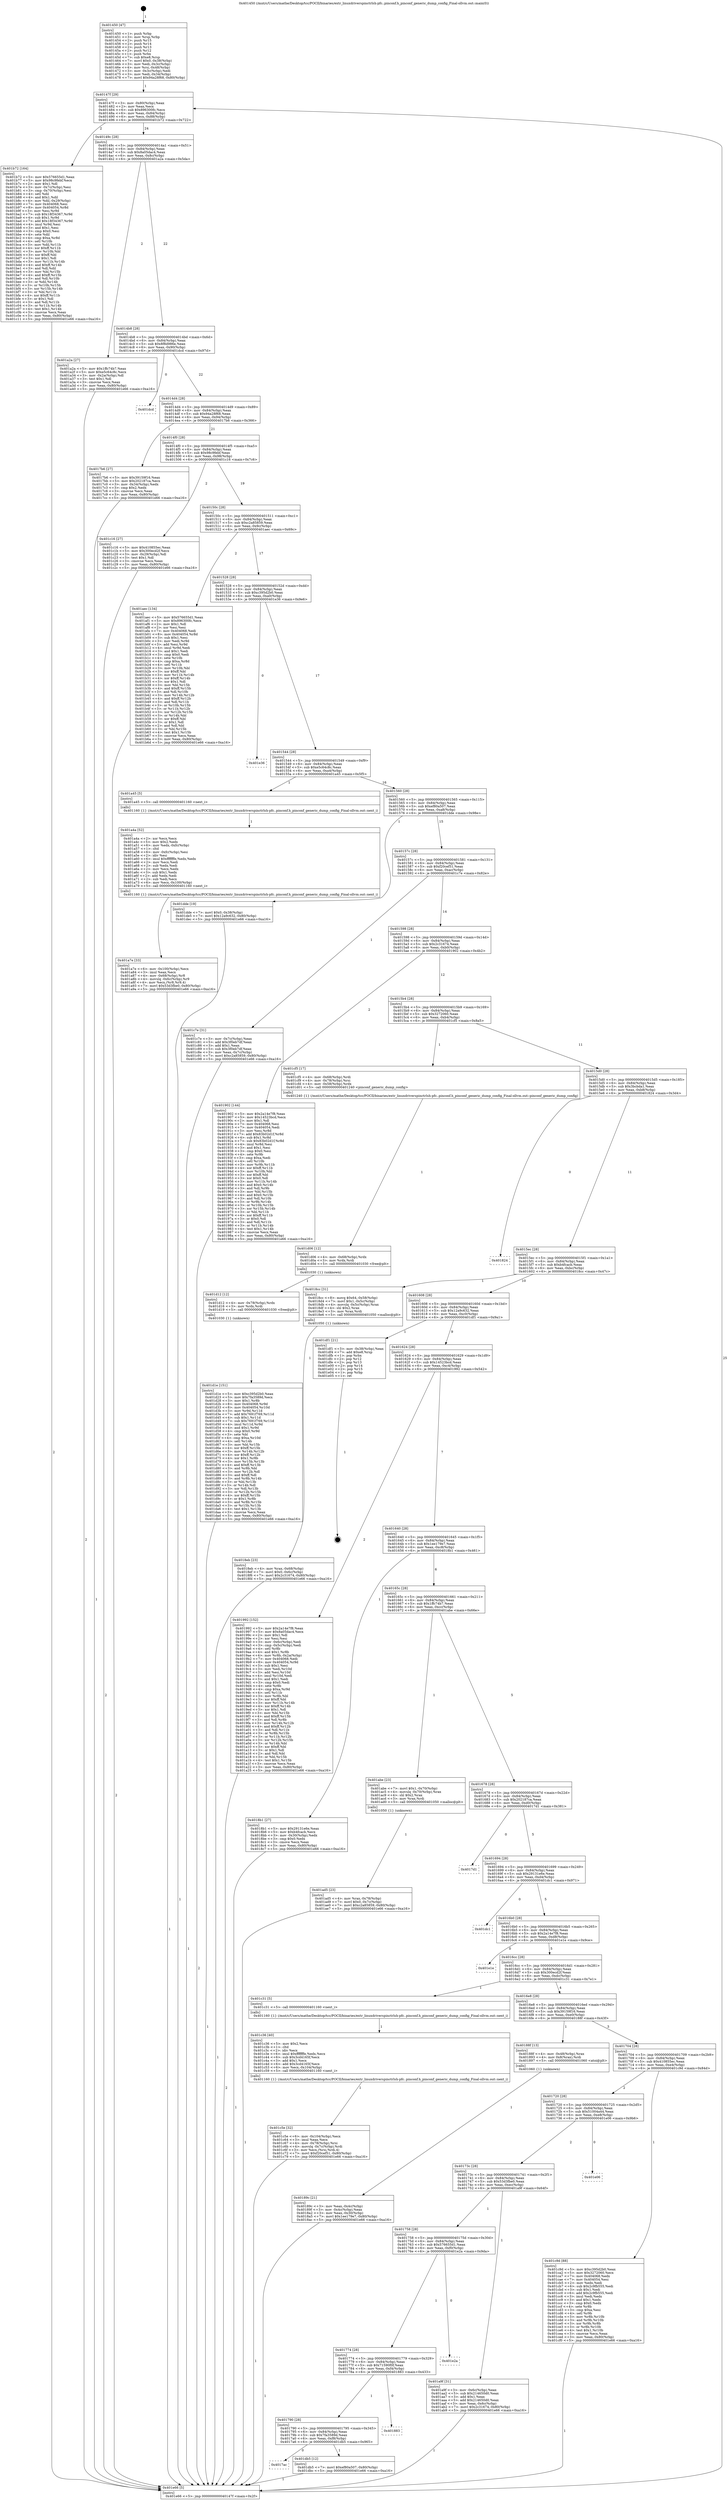 digraph "0x401450" {
  label = "0x401450 (/mnt/c/Users/mathe/Desktop/tcc/POCII/binaries/extr_linuxdriverspinctrlsh-pfc..pinconf.h_pinconf_generic_dump_config_Final-ollvm.out::main(0))"
  labelloc = "t"
  node[shape=record]

  Entry [label="",width=0.3,height=0.3,shape=circle,fillcolor=black,style=filled]
  "0x40147f" [label="{
     0x40147f [29]\l
     | [instrs]\l
     &nbsp;&nbsp;0x40147f \<+3\>: mov -0x80(%rbp),%eax\l
     &nbsp;&nbsp;0x401482 \<+2\>: mov %eax,%ecx\l
     &nbsp;&nbsp;0x401484 \<+6\>: sub $0x896300fc,%ecx\l
     &nbsp;&nbsp;0x40148a \<+6\>: mov %eax,-0x84(%rbp)\l
     &nbsp;&nbsp;0x401490 \<+6\>: mov %ecx,-0x88(%rbp)\l
     &nbsp;&nbsp;0x401496 \<+6\>: je 0000000000401b72 \<main+0x722\>\l
  }"]
  "0x401b72" [label="{
     0x401b72 [164]\l
     | [instrs]\l
     &nbsp;&nbsp;0x401b72 \<+5\>: mov $0x576655d1,%eax\l
     &nbsp;&nbsp;0x401b77 \<+5\>: mov $0x98c9febf,%ecx\l
     &nbsp;&nbsp;0x401b7c \<+2\>: mov $0x1,%dl\l
     &nbsp;&nbsp;0x401b7e \<+3\>: mov -0x7c(%rbp),%esi\l
     &nbsp;&nbsp;0x401b81 \<+3\>: cmp -0x70(%rbp),%esi\l
     &nbsp;&nbsp;0x401b84 \<+4\>: setl %dil\l
     &nbsp;&nbsp;0x401b88 \<+4\>: and $0x1,%dil\l
     &nbsp;&nbsp;0x401b8c \<+4\>: mov %dil,-0x29(%rbp)\l
     &nbsp;&nbsp;0x401b90 \<+7\>: mov 0x404068,%esi\l
     &nbsp;&nbsp;0x401b97 \<+8\>: mov 0x404054,%r8d\l
     &nbsp;&nbsp;0x401b9f \<+3\>: mov %esi,%r9d\l
     &nbsp;&nbsp;0x401ba2 \<+7\>: sub $0x18f34367,%r9d\l
     &nbsp;&nbsp;0x401ba9 \<+4\>: sub $0x1,%r9d\l
     &nbsp;&nbsp;0x401bad \<+7\>: add $0x18f34367,%r9d\l
     &nbsp;&nbsp;0x401bb4 \<+4\>: imul %r9d,%esi\l
     &nbsp;&nbsp;0x401bb8 \<+3\>: and $0x1,%esi\l
     &nbsp;&nbsp;0x401bbb \<+3\>: cmp $0x0,%esi\l
     &nbsp;&nbsp;0x401bbe \<+4\>: sete %dil\l
     &nbsp;&nbsp;0x401bc2 \<+4\>: cmp $0xa,%r8d\l
     &nbsp;&nbsp;0x401bc6 \<+4\>: setl %r10b\l
     &nbsp;&nbsp;0x401bca \<+3\>: mov %dil,%r11b\l
     &nbsp;&nbsp;0x401bcd \<+4\>: xor $0xff,%r11b\l
     &nbsp;&nbsp;0x401bd1 \<+3\>: mov %r10b,%bl\l
     &nbsp;&nbsp;0x401bd4 \<+3\>: xor $0xff,%bl\l
     &nbsp;&nbsp;0x401bd7 \<+3\>: xor $0x1,%dl\l
     &nbsp;&nbsp;0x401bda \<+3\>: mov %r11b,%r14b\l
     &nbsp;&nbsp;0x401bdd \<+4\>: and $0xff,%r14b\l
     &nbsp;&nbsp;0x401be1 \<+3\>: and %dl,%dil\l
     &nbsp;&nbsp;0x401be4 \<+3\>: mov %bl,%r15b\l
     &nbsp;&nbsp;0x401be7 \<+4\>: and $0xff,%r15b\l
     &nbsp;&nbsp;0x401beb \<+3\>: and %dl,%r10b\l
     &nbsp;&nbsp;0x401bee \<+3\>: or %dil,%r14b\l
     &nbsp;&nbsp;0x401bf1 \<+3\>: or %r10b,%r15b\l
     &nbsp;&nbsp;0x401bf4 \<+3\>: xor %r15b,%r14b\l
     &nbsp;&nbsp;0x401bf7 \<+3\>: or %bl,%r11b\l
     &nbsp;&nbsp;0x401bfa \<+4\>: xor $0xff,%r11b\l
     &nbsp;&nbsp;0x401bfe \<+3\>: or $0x1,%dl\l
     &nbsp;&nbsp;0x401c01 \<+3\>: and %dl,%r11b\l
     &nbsp;&nbsp;0x401c04 \<+3\>: or %r11b,%r14b\l
     &nbsp;&nbsp;0x401c07 \<+4\>: test $0x1,%r14b\l
     &nbsp;&nbsp;0x401c0b \<+3\>: cmovne %ecx,%eax\l
     &nbsp;&nbsp;0x401c0e \<+3\>: mov %eax,-0x80(%rbp)\l
     &nbsp;&nbsp;0x401c11 \<+5\>: jmp 0000000000401e66 \<main+0xa16\>\l
  }"]
  "0x40149c" [label="{
     0x40149c [28]\l
     | [instrs]\l
     &nbsp;&nbsp;0x40149c \<+5\>: jmp 00000000004014a1 \<main+0x51\>\l
     &nbsp;&nbsp;0x4014a1 \<+6\>: mov -0x84(%rbp),%eax\l
     &nbsp;&nbsp;0x4014a7 \<+5\>: sub $0x8a05dac4,%eax\l
     &nbsp;&nbsp;0x4014ac \<+6\>: mov %eax,-0x8c(%rbp)\l
     &nbsp;&nbsp;0x4014b2 \<+6\>: je 0000000000401a2a \<main+0x5da\>\l
  }"]
  Exit [label="",width=0.3,height=0.3,shape=circle,fillcolor=black,style=filled,peripheries=2]
  "0x401a2a" [label="{
     0x401a2a [27]\l
     | [instrs]\l
     &nbsp;&nbsp;0x401a2a \<+5\>: mov $0x1ffc74b7,%eax\l
     &nbsp;&nbsp;0x401a2f \<+5\>: mov $0xe5c64c8c,%ecx\l
     &nbsp;&nbsp;0x401a34 \<+3\>: mov -0x2a(%rbp),%dl\l
     &nbsp;&nbsp;0x401a37 \<+3\>: test $0x1,%dl\l
     &nbsp;&nbsp;0x401a3a \<+3\>: cmovne %ecx,%eax\l
     &nbsp;&nbsp;0x401a3d \<+3\>: mov %eax,-0x80(%rbp)\l
     &nbsp;&nbsp;0x401a40 \<+5\>: jmp 0000000000401e66 \<main+0xa16\>\l
  }"]
  "0x4014b8" [label="{
     0x4014b8 [28]\l
     | [instrs]\l
     &nbsp;&nbsp;0x4014b8 \<+5\>: jmp 00000000004014bd \<main+0x6d\>\l
     &nbsp;&nbsp;0x4014bd \<+6\>: mov -0x84(%rbp),%eax\l
     &nbsp;&nbsp;0x4014c3 \<+5\>: sub $0x8f8d986e,%eax\l
     &nbsp;&nbsp;0x4014c8 \<+6\>: mov %eax,-0x90(%rbp)\l
     &nbsp;&nbsp;0x4014ce \<+6\>: je 0000000000401dcd \<main+0x97d\>\l
  }"]
  "0x4017ac" [label="{
     0x4017ac\l
  }", style=dashed]
  "0x401dcd" [label="{
     0x401dcd\l
  }", style=dashed]
  "0x4014d4" [label="{
     0x4014d4 [28]\l
     | [instrs]\l
     &nbsp;&nbsp;0x4014d4 \<+5\>: jmp 00000000004014d9 \<main+0x89\>\l
     &nbsp;&nbsp;0x4014d9 \<+6\>: mov -0x84(%rbp),%eax\l
     &nbsp;&nbsp;0x4014df \<+5\>: sub $0x94a28f68,%eax\l
     &nbsp;&nbsp;0x4014e4 \<+6\>: mov %eax,-0x94(%rbp)\l
     &nbsp;&nbsp;0x4014ea \<+6\>: je 00000000004017b6 \<main+0x366\>\l
  }"]
  "0x401db5" [label="{
     0x401db5 [12]\l
     | [instrs]\l
     &nbsp;&nbsp;0x401db5 \<+7\>: movl $0xef80a507,-0x80(%rbp)\l
     &nbsp;&nbsp;0x401dbc \<+5\>: jmp 0000000000401e66 \<main+0xa16\>\l
  }"]
  "0x4017b6" [label="{
     0x4017b6 [27]\l
     | [instrs]\l
     &nbsp;&nbsp;0x4017b6 \<+5\>: mov $0x39159f16,%eax\l
     &nbsp;&nbsp;0x4017bb \<+5\>: mov $0x202187ca,%ecx\l
     &nbsp;&nbsp;0x4017c0 \<+3\>: mov -0x34(%rbp),%edx\l
     &nbsp;&nbsp;0x4017c3 \<+3\>: cmp $0x2,%edx\l
     &nbsp;&nbsp;0x4017c6 \<+3\>: cmovne %ecx,%eax\l
     &nbsp;&nbsp;0x4017c9 \<+3\>: mov %eax,-0x80(%rbp)\l
     &nbsp;&nbsp;0x4017cc \<+5\>: jmp 0000000000401e66 \<main+0xa16\>\l
  }"]
  "0x4014f0" [label="{
     0x4014f0 [28]\l
     | [instrs]\l
     &nbsp;&nbsp;0x4014f0 \<+5\>: jmp 00000000004014f5 \<main+0xa5\>\l
     &nbsp;&nbsp;0x4014f5 \<+6\>: mov -0x84(%rbp),%eax\l
     &nbsp;&nbsp;0x4014fb \<+5\>: sub $0x98c9febf,%eax\l
     &nbsp;&nbsp;0x401500 \<+6\>: mov %eax,-0x98(%rbp)\l
     &nbsp;&nbsp;0x401506 \<+6\>: je 0000000000401c16 \<main+0x7c6\>\l
  }"]
  "0x401e66" [label="{
     0x401e66 [5]\l
     | [instrs]\l
     &nbsp;&nbsp;0x401e66 \<+5\>: jmp 000000000040147f \<main+0x2f\>\l
  }"]
  "0x401450" [label="{
     0x401450 [47]\l
     | [instrs]\l
     &nbsp;&nbsp;0x401450 \<+1\>: push %rbp\l
     &nbsp;&nbsp;0x401451 \<+3\>: mov %rsp,%rbp\l
     &nbsp;&nbsp;0x401454 \<+2\>: push %r15\l
     &nbsp;&nbsp;0x401456 \<+2\>: push %r14\l
     &nbsp;&nbsp;0x401458 \<+2\>: push %r13\l
     &nbsp;&nbsp;0x40145a \<+2\>: push %r12\l
     &nbsp;&nbsp;0x40145c \<+1\>: push %rbx\l
     &nbsp;&nbsp;0x40145d \<+7\>: sub $0xe8,%rsp\l
     &nbsp;&nbsp;0x401464 \<+7\>: movl $0x0,-0x38(%rbp)\l
     &nbsp;&nbsp;0x40146b \<+3\>: mov %edi,-0x3c(%rbp)\l
     &nbsp;&nbsp;0x40146e \<+4\>: mov %rsi,-0x48(%rbp)\l
     &nbsp;&nbsp;0x401472 \<+3\>: mov -0x3c(%rbp),%edi\l
     &nbsp;&nbsp;0x401475 \<+3\>: mov %edi,-0x34(%rbp)\l
     &nbsp;&nbsp;0x401478 \<+7\>: movl $0x94a28f68,-0x80(%rbp)\l
  }"]
  "0x401790" [label="{
     0x401790 [28]\l
     | [instrs]\l
     &nbsp;&nbsp;0x401790 \<+5\>: jmp 0000000000401795 \<main+0x345\>\l
     &nbsp;&nbsp;0x401795 \<+6\>: mov -0x84(%rbp),%eax\l
     &nbsp;&nbsp;0x40179b \<+5\>: sub $0x7fa3589d,%eax\l
     &nbsp;&nbsp;0x4017a0 \<+6\>: mov %eax,-0xf8(%rbp)\l
     &nbsp;&nbsp;0x4017a6 \<+6\>: je 0000000000401db5 \<main+0x965\>\l
  }"]
  "0x401c16" [label="{
     0x401c16 [27]\l
     | [instrs]\l
     &nbsp;&nbsp;0x401c16 \<+5\>: mov $0x410855ec,%eax\l
     &nbsp;&nbsp;0x401c1b \<+5\>: mov $0x300ecd2f,%ecx\l
     &nbsp;&nbsp;0x401c20 \<+3\>: mov -0x29(%rbp),%dl\l
     &nbsp;&nbsp;0x401c23 \<+3\>: test $0x1,%dl\l
     &nbsp;&nbsp;0x401c26 \<+3\>: cmovne %ecx,%eax\l
     &nbsp;&nbsp;0x401c29 \<+3\>: mov %eax,-0x80(%rbp)\l
     &nbsp;&nbsp;0x401c2c \<+5\>: jmp 0000000000401e66 \<main+0xa16\>\l
  }"]
  "0x40150c" [label="{
     0x40150c [28]\l
     | [instrs]\l
     &nbsp;&nbsp;0x40150c \<+5\>: jmp 0000000000401511 \<main+0xc1\>\l
     &nbsp;&nbsp;0x401511 \<+6\>: mov -0x84(%rbp),%eax\l
     &nbsp;&nbsp;0x401517 \<+5\>: sub $0xc2a85859,%eax\l
     &nbsp;&nbsp;0x40151c \<+6\>: mov %eax,-0x9c(%rbp)\l
     &nbsp;&nbsp;0x401522 \<+6\>: je 0000000000401aec \<main+0x69c\>\l
  }"]
  "0x401883" [label="{
     0x401883\l
  }", style=dashed]
  "0x401aec" [label="{
     0x401aec [134]\l
     | [instrs]\l
     &nbsp;&nbsp;0x401aec \<+5\>: mov $0x576655d1,%eax\l
     &nbsp;&nbsp;0x401af1 \<+5\>: mov $0x896300fc,%ecx\l
     &nbsp;&nbsp;0x401af6 \<+2\>: mov $0x1,%dl\l
     &nbsp;&nbsp;0x401af8 \<+2\>: xor %esi,%esi\l
     &nbsp;&nbsp;0x401afa \<+7\>: mov 0x404068,%edi\l
     &nbsp;&nbsp;0x401b01 \<+8\>: mov 0x404054,%r8d\l
     &nbsp;&nbsp;0x401b09 \<+3\>: sub $0x1,%esi\l
     &nbsp;&nbsp;0x401b0c \<+3\>: mov %edi,%r9d\l
     &nbsp;&nbsp;0x401b0f \<+3\>: add %esi,%r9d\l
     &nbsp;&nbsp;0x401b12 \<+4\>: imul %r9d,%edi\l
     &nbsp;&nbsp;0x401b16 \<+3\>: and $0x1,%edi\l
     &nbsp;&nbsp;0x401b19 \<+3\>: cmp $0x0,%edi\l
     &nbsp;&nbsp;0x401b1c \<+4\>: sete %r10b\l
     &nbsp;&nbsp;0x401b20 \<+4\>: cmp $0xa,%r8d\l
     &nbsp;&nbsp;0x401b24 \<+4\>: setl %r11b\l
     &nbsp;&nbsp;0x401b28 \<+3\>: mov %r10b,%bl\l
     &nbsp;&nbsp;0x401b2b \<+3\>: xor $0xff,%bl\l
     &nbsp;&nbsp;0x401b2e \<+3\>: mov %r11b,%r14b\l
     &nbsp;&nbsp;0x401b31 \<+4\>: xor $0xff,%r14b\l
     &nbsp;&nbsp;0x401b35 \<+3\>: xor $0x1,%dl\l
     &nbsp;&nbsp;0x401b38 \<+3\>: mov %bl,%r15b\l
     &nbsp;&nbsp;0x401b3b \<+4\>: and $0xff,%r15b\l
     &nbsp;&nbsp;0x401b3f \<+3\>: and %dl,%r10b\l
     &nbsp;&nbsp;0x401b42 \<+3\>: mov %r14b,%r12b\l
     &nbsp;&nbsp;0x401b45 \<+4\>: and $0xff,%r12b\l
     &nbsp;&nbsp;0x401b49 \<+3\>: and %dl,%r11b\l
     &nbsp;&nbsp;0x401b4c \<+3\>: or %r10b,%r15b\l
     &nbsp;&nbsp;0x401b4f \<+3\>: or %r11b,%r12b\l
     &nbsp;&nbsp;0x401b52 \<+3\>: xor %r12b,%r15b\l
     &nbsp;&nbsp;0x401b55 \<+3\>: or %r14b,%bl\l
     &nbsp;&nbsp;0x401b58 \<+3\>: xor $0xff,%bl\l
     &nbsp;&nbsp;0x401b5b \<+3\>: or $0x1,%dl\l
     &nbsp;&nbsp;0x401b5e \<+2\>: and %dl,%bl\l
     &nbsp;&nbsp;0x401b60 \<+3\>: or %bl,%r15b\l
     &nbsp;&nbsp;0x401b63 \<+4\>: test $0x1,%r15b\l
     &nbsp;&nbsp;0x401b67 \<+3\>: cmovne %ecx,%eax\l
     &nbsp;&nbsp;0x401b6a \<+3\>: mov %eax,-0x80(%rbp)\l
     &nbsp;&nbsp;0x401b6d \<+5\>: jmp 0000000000401e66 \<main+0xa16\>\l
  }"]
  "0x401528" [label="{
     0x401528 [28]\l
     | [instrs]\l
     &nbsp;&nbsp;0x401528 \<+5\>: jmp 000000000040152d \<main+0xdd\>\l
     &nbsp;&nbsp;0x40152d \<+6\>: mov -0x84(%rbp),%eax\l
     &nbsp;&nbsp;0x401533 \<+5\>: sub $0xc395d2b0,%eax\l
     &nbsp;&nbsp;0x401538 \<+6\>: mov %eax,-0xa0(%rbp)\l
     &nbsp;&nbsp;0x40153e \<+6\>: je 0000000000401e36 \<main+0x9e6\>\l
  }"]
  "0x401774" [label="{
     0x401774 [28]\l
     | [instrs]\l
     &nbsp;&nbsp;0x401774 \<+5\>: jmp 0000000000401779 \<main+0x329\>\l
     &nbsp;&nbsp;0x401779 \<+6\>: mov -0x84(%rbp),%eax\l
     &nbsp;&nbsp;0x40177f \<+5\>: sub $0x71590f0f,%eax\l
     &nbsp;&nbsp;0x401784 \<+6\>: mov %eax,-0xf4(%rbp)\l
     &nbsp;&nbsp;0x40178a \<+6\>: je 0000000000401883 \<main+0x433\>\l
  }"]
  "0x401e36" [label="{
     0x401e36\l
  }", style=dashed]
  "0x401544" [label="{
     0x401544 [28]\l
     | [instrs]\l
     &nbsp;&nbsp;0x401544 \<+5\>: jmp 0000000000401549 \<main+0xf9\>\l
     &nbsp;&nbsp;0x401549 \<+6\>: mov -0x84(%rbp),%eax\l
     &nbsp;&nbsp;0x40154f \<+5\>: sub $0xe5c64c8c,%eax\l
     &nbsp;&nbsp;0x401554 \<+6\>: mov %eax,-0xa4(%rbp)\l
     &nbsp;&nbsp;0x40155a \<+6\>: je 0000000000401a45 \<main+0x5f5\>\l
  }"]
  "0x401e2a" [label="{
     0x401e2a\l
  }", style=dashed]
  "0x401a45" [label="{
     0x401a45 [5]\l
     | [instrs]\l
     &nbsp;&nbsp;0x401a45 \<+5\>: call 0000000000401160 \<next_i\>\l
     | [calls]\l
     &nbsp;&nbsp;0x401160 \{1\} (/mnt/c/Users/mathe/Desktop/tcc/POCII/binaries/extr_linuxdriverspinctrlsh-pfc..pinconf.h_pinconf_generic_dump_config_Final-ollvm.out::next_i)\l
  }"]
  "0x401560" [label="{
     0x401560 [28]\l
     | [instrs]\l
     &nbsp;&nbsp;0x401560 \<+5\>: jmp 0000000000401565 \<main+0x115\>\l
     &nbsp;&nbsp;0x401565 \<+6\>: mov -0x84(%rbp),%eax\l
     &nbsp;&nbsp;0x40156b \<+5\>: sub $0xef80a507,%eax\l
     &nbsp;&nbsp;0x401570 \<+6\>: mov %eax,-0xa8(%rbp)\l
     &nbsp;&nbsp;0x401576 \<+6\>: je 0000000000401dde \<main+0x98e\>\l
  }"]
  "0x401d1e" [label="{
     0x401d1e [151]\l
     | [instrs]\l
     &nbsp;&nbsp;0x401d1e \<+5\>: mov $0xc395d2b0,%eax\l
     &nbsp;&nbsp;0x401d23 \<+5\>: mov $0x7fa3589d,%ecx\l
     &nbsp;&nbsp;0x401d28 \<+3\>: mov $0x1,%r8b\l
     &nbsp;&nbsp;0x401d2b \<+8\>: mov 0x404068,%r9d\l
     &nbsp;&nbsp;0x401d33 \<+8\>: mov 0x404054,%r10d\l
     &nbsp;&nbsp;0x401d3b \<+3\>: mov %r9d,%r11d\l
     &nbsp;&nbsp;0x401d3e \<+7\>: add $0x7691f769,%r11d\l
     &nbsp;&nbsp;0x401d45 \<+4\>: sub $0x1,%r11d\l
     &nbsp;&nbsp;0x401d49 \<+7\>: sub $0x7691f769,%r11d\l
     &nbsp;&nbsp;0x401d50 \<+4\>: imul %r11d,%r9d\l
     &nbsp;&nbsp;0x401d54 \<+4\>: and $0x1,%r9d\l
     &nbsp;&nbsp;0x401d58 \<+4\>: cmp $0x0,%r9d\l
     &nbsp;&nbsp;0x401d5c \<+3\>: sete %bl\l
     &nbsp;&nbsp;0x401d5f \<+4\>: cmp $0xa,%r10d\l
     &nbsp;&nbsp;0x401d63 \<+4\>: setl %r14b\l
     &nbsp;&nbsp;0x401d67 \<+3\>: mov %bl,%r15b\l
     &nbsp;&nbsp;0x401d6a \<+4\>: xor $0xff,%r15b\l
     &nbsp;&nbsp;0x401d6e \<+3\>: mov %r14b,%r12b\l
     &nbsp;&nbsp;0x401d71 \<+4\>: xor $0xff,%r12b\l
     &nbsp;&nbsp;0x401d75 \<+4\>: xor $0x1,%r8b\l
     &nbsp;&nbsp;0x401d79 \<+3\>: mov %r15b,%r13b\l
     &nbsp;&nbsp;0x401d7c \<+4\>: and $0xff,%r13b\l
     &nbsp;&nbsp;0x401d80 \<+3\>: and %r8b,%bl\l
     &nbsp;&nbsp;0x401d83 \<+3\>: mov %r12b,%dl\l
     &nbsp;&nbsp;0x401d86 \<+3\>: and $0xff,%dl\l
     &nbsp;&nbsp;0x401d89 \<+3\>: and %r8b,%r14b\l
     &nbsp;&nbsp;0x401d8c \<+3\>: or %bl,%r13b\l
     &nbsp;&nbsp;0x401d8f \<+3\>: or %r14b,%dl\l
     &nbsp;&nbsp;0x401d92 \<+3\>: xor %dl,%r13b\l
     &nbsp;&nbsp;0x401d95 \<+3\>: or %r12b,%r15b\l
     &nbsp;&nbsp;0x401d98 \<+4\>: xor $0xff,%r15b\l
     &nbsp;&nbsp;0x401d9c \<+4\>: or $0x1,%r8b\l
     &nbsp;&nbsp;0x401da0 \<+3\>: and %r8b,%r15b\l
     &nbsp;&nbsp;0x401da3 \<+3\>: or %r15b,%r13b\l
     &nbsp;&nbsp;0x401da6 \<+4\>: test $0x1,%r13b\l
     &nbsp;&nbsp;0x401daa \<+3\>: cmovne %ecx,%eax\l
     &nbsp;&nbsp;0x401dad \<+3\>: mov %eax,-0x80(%rbp)\l
     &nbsp;&nbsp;0x401db0 \<+5\>: jmp 0000000000401e66 \<main+0xa16\>\l
  }"]
  "0x401dde" [label="{
     0x401dde [19]\l
     | [instrs]\l
     &nbsp;&nbsp;0x401dde \<+7\>: movl $0x0,-0x38(%rbp)\l
     &nbsp;&nbsp;0x401de5 \<+7\>: movl $0x12a9c632,-0x80(%rbp)\l
     &nbsp;&nbsp;0x401dec \<+5\>: jmp 0000000000401e66 \<main+0xa16\>\l
  }"]
  "0x40157c" [label="{
     0x40157c [28]\l
     | [instrs]\l
     &nbsp;&nbsp;0x40157c \<+5\>: jmp 0000000000401581 \<main+0x131\>\l
     &nbsp;&nbsp;0x401581 \<+6\>: mov -0x84(%rbp),%eax\l
     &nbsp;&nbsp;0x401587 \<+5\>: sub $0xf20cef51,%eax\l
     &nbsp;&nbsp;0x40158c \<+6\>: mov %eax,-0xac(%rbp)\l
     &nbsp;&nbsp;0x401592 \<+6\>: je 0000000000401c7e \<main+0x82e\>\l
  }"]
  "0x401d12" [label="{
     0x401d12 [12]\l
     | [instrs]\l
     &nbsp;&nbsp;0x401d12 \<+4\>: mov -0x78(%rbp),%rdx\l
     &nbsp;&nbsp;0x401d16 \<+3\>: mov %rdx,%rdi\l
     &nbsp;&nbsp;0x401d19 \<+5\>: call 0000000000401030 \<free@plt\>\l
     | [calls]\l
     &nbsp;&nbsp;0x401030 \{1\} (unknown)\l
  }"]
  "0x401c7e" [label="{
     0x401c7e [31]\l
     | [instrs]\l
     &nbsp;&nbsp;0x401c7e \<+3\>: mov -0x7c(%rbp),%eax\l
     &nbsp;&nbsp;0x401c81 \<+5\>: add $0x3f0eb7df,%eax\l
     &nbsp;&nbsp;0x401c86 \<+3\>: add $0x1,%eax\l
     &nbsp;&nbsp;0x401c89 \<+5\>: sub $0x3f0eb7df,%eax\l
     &nbsp;&nbsp;0x401c8e \<+3\>: mov %eax,-0x7c(%rbp)\l
     &nbsp;&nbsp;0x401c91 \<+7\>: movl $0xc2a85859,-0x80(%rbp)\l
     &nbsp;&nbsp;0x401c98 \<+5\>: jmp 0000000000401e66 \<main+0xa16\>\l
  }"]
  "0x401598" [label="{
     0x401598 [28]\l
     | [instrs]\l
     &nbsp;&nbsp;0x401598 \<+5\>: jmp 000000000040159d \<main+0x14d\>\l
     &nbsp;&nbsp;0x40159d \<+6\>: mov -0x84(%rbp),%eax\l
     &nbsp;&nbsp;0x4015a3 \<+5\>: sub $0x2c31674,%eax\l
     &nbsp;&nbsp;0x4015a8 \<+6\>: mov %eax,-0xb0(%rbp)\l
     &nbsp;&nbsp;0x4015ae \<+6\>: je 0000000000401902 \<main+0x4b2\>\l
  }"]
  "0x401d06" [label="{
     0x401d06 [12]\l
     | [instrs]\l
     &nbsp;&nbsp;0x401d06 \<+4\>: mov -0x68(%rbp),%rdx\l
     &nbsp;&nbsp;0x401d0a \<+3\>: mov %rdx,%rdi\l
     &nbsp;&nbsp;0x401d0d \<+5\>: call 0000000000401030 \<free@plt\>\l
     | [calls]\l
     &nbsp;&nbsp;0x401030 \{1\} (unknown)\l
  }"]
  "0x401902" [label="{
     0x401902 [144]\l
     | [instrs]\l
     &nbsp;&nbsp;0x401902 \<+5\>: mov $0x2a14e7f8,%eax\l
     &nbsp;&nbsp;0x401907 \<+5\>: mov $0x14523bcd,%ecx\l
     &nbsp;&nbsp;0x40190c \<+2\>: mov $0x1,%dl\l
     &nbsp;&nbsp;0x40190e \<+7\>: mov 0x404068,%esi\l
     &nbsp;&nbsp;0x401915 \<+7\>: mov 0x404054,%edi\l
     &nbsp;&nbsp;0x40191c \<+3\>: mov %esi,%r8d\l
     &nbsp;&nbsp;0x40191f \<+7\>: add $0x83b02d1f,%r8d\l
     &nbsp;&nbsp;0x401926 \<+4\>: sub $0x1,%r8d\l
     &nbsp;&nbsp;0x40192a \<+7\>: sub $0x83b02d1f,%r8d\l
     &nbsp;&nbsp;0x401931 \<+4\>: imul %r8d,%esi\l
     &nbsp;&nbsp;0x401935 \<+3\>: and $0x1,%esi\l
     &nbsp;&nbsp;0x401938 \<+3\>: cmp $0x0,%esi\l
     &nbsp;&nbsp;0x40193b \<+4\>: sete %r9b\l
     &nbsp;&nbsp;0x40193f \<+3\>: cmp $0xa,%edi\l
     &nbsp;&nbsp;0x401942 \<+4\>: setl %r10b\l
     &nbsp;&nbsp;0x401946 \<+3\>: mov %r9b,%r11b\l
     &nbsp;&nbsp;0x401949 \<+4\>: xor $0xff,%r11b\l
     &nbsp;&nbsp;0x40194d \<+3\>: mov %r10b,%bl\l
     &nbsp;&nbsp;0x401950 \<+3\>: xor $0xff,%bl\l
     &nbsp;&nbsp;0x401953 \<+3\>: xor $0x0,%dl\l
     &nbsp;&nbsp;0x401956 \<+3\>: mov %r11b,%r14b\l
     &nbsp;&nbsp;0x401959 \<+4\>: and $0x0,%r14b\l
     &nbsp;&nbsp;0x40195d \<+3\>: and %dl,%r9b\l
     &nbsp;&nbsp;0x401960 \<+3\>: mov %bl,%r15b\l
     &nbsp;&nbsp;0x401963 \<+4\>: and $0x0,%r15b\l
     &nbsp;&nbsp;0x401967 \<+3\>: and %dl,%r10b\l
     &nbsp;&nbsp;0x40196a \<+3\>: or %r9b,%r14b\l
     &nbsp;&nbsp;0x40196d \<+3\>: or %r10b,%r15b\l
     &nbsp;&nbsp;0x401970 \<+3\>: xor %r15b,%r14b\l
     &nbsp;&nbsp;0x401973 \<+3\>: or %bl,%r11b\l
     &nbsp;&nbsp;0x401976 \<+4\>: xor $0xff,%r11b\l
     &nbsp;&nbsp;0x40197a \<+3\>: or $0x0,%dl\l
     &nbsp;&nbsp;0x40197d \<+3\>: and %dl,%r11b\l
     &nbsp;&nbsp;0x401980 \<+3\>: or %r11b,%r14b\l
     &nbsp;&nbsp;0x401983 \<+4\>: test $0x1,%r14b\l
     &nbsp;&nbsp;0x401987 \<+3\>: cmovne %ecx,%eax\l
     &nbsp;&nbsp;0x40198a \<+3\>: mov %eax,-0x80(%rbp)\l
     &nbsp;&nbsp;0x40198d \<+5\>: jmp 0000000000401e66 \<main+0xa16\>\l
  }"]
  "0x4015b4" [label="{
     0x4015b4 [28]\l
     | [instrs]\l
     &nbsp;&nbsp;0x4015b4 \<+5\>: jmp 00000000004015b9 \<main+0x169\>\l
     &nbsp;&nbsp;0x4015b9 \<+6\>: mov -0x84(%rbp),%eax\l
     &nbsp;&nbsp;0x4015bf \<+5\>: sub $0x3272060,%eax\l
     &nbsp;&nbsp;0x4015c4 \<+6\>: mov %eax,-0xb4(%rbp)\l
     &nbsp;&nbsp;0x4015ca \<+6\>: je 0000000000401cf5 \<main+0x8a5\>\l
  }"]
  "0x401c5e" [label="{
     0x401c5e [32]\l
     | [instrs]\l
     &nbsp;&nbsp;0x401c5e \<+6\>: mov -0x104(%rbp),%ecx\l
     &nbsp;&nbsp;0x401c64 \<+3\>: imul %eax,%ecx\l
     &nbsp;&nbsp;0x401c67 \<+4\>: mov -0x78(%rbp),%rsi\l
     &nbsp;&nbsp;0x401c6b \<+4\>: movslq -0x7c(%rbp),%rdi\l
     &nbsp;&nbsp;0x401c6f \<+3\>: mov %ecx,(%rsi,%rdi,4)\l
     &nbsp;&nbsp;0x401c72 \<+7\>: movl $0xf20cef51,-0x80(%rbp)\l
     &nbsp;&nbsp;0x401c79 \<+5\>: jmp 0000000000401e66 \<main+0xa16\>\l
  }"]
  "0x401cf5" [label="{
     0x401cf5 [17]\l
     | [instrs]\l
     &nbsp;&nbsp;0x401cf5 \<+4\>: mov -0x68(%rbp),%rdi\l
     &nbsp;&nbsp;0x401cf9 \<+4\>: mov -0x78(%rbp),%rsi\l
     &nbsp;&nbsp;0x401cfd \<+4\>: mov -0x58(%rbp),%rdx\l
     &nbsp;&nbsp;0x401d01 \<+5\>: call 0000000000401240 \<pinconf_generic_dump_config\>\l
     | [calls]\l
     &nbsp;&nbsp;0x401240 \{1\} (/mnt/c/Users/mathe/Desktop/tcc/POCII/binaries/extr_linuxdriverspinctrlsh-pfc..pinconf.h_pinconf_generic_dump_config_Final-ollvm.out::pinconf_generic_dump_config)\l
  }"]
  "0x4015d0" [label="{
     0x4015d0 [28]\l
     | [instrs]\l
     &nbsp;&nbsp;0x4015d0 \<+5\>: jmp 00000000004015d5 \<main+0x185\>\l
     &nbsp;&nbsp;0x4015d5 \<+6\>: mov -0x84(%rbp),%eax\l
     &nbsp;&nbsp;0x4015db \<+5\>: sub $0x3bcbda1,%eax\l
     &nbsp;&nbsp;0x4015e0 \<+6\>: mov %eax,-0xb8(%rbp)\l
     &nbsp;&nbsp;0x4015e6 \<+6\>: je 0000000000401824 \<main+0x3d4\>\l
  }"]
  "0x401c36" [label="{
     0x401c36 [40]\l
     | [instrs]\l
     &nbsp;&nbsp;0x401c36 \<+5\>: mov $0x2,%ecx\l
     &nbsp;&nbsp;0x401c3b \<+1\>: cltd\l
     &nbsp;&nbsp;0x401c3c \<+2\>: idiv %ecx\l
     &nbsp;&nbsp;0x401c3e \<+6\>: imul $0xfffffffe,%edx,%ecx\l
     &nbsp;&nbsp;0x401c44 \<+6\>: sub $0x3cd4165f,%ecx\l
     &nbsp;&nbsp;0x401c4a \<+3\>: add $0x1,%ecx\l
     &nbsp;&nbsp;0x401c4d \<+6\>: add $0x3cd4165f,%ecx\l
     &nbsp;&nbsp;0x401c53 \<+6\>: mov %ecx,-0x104(%rbp)\l
     &nbsp;&nbsp;0x401c59 \<+5\>: call 0000000000401160 \<next_i\>\l
     | [calls]\l
     &nbsp;&nbsp;0x401160 \{1\} (/mnt/c/Users/mathe/Desktop/tcc/POCII/binaries/extr_linuxdriverspinctrlsh-pfc..pinconf.h_pinconf_generic_dump_config_Final-ollvm.out::next_i)\l
  }"]
  "0x401824" [label="{
     0x401824\l
  }", style=dashed]
  "0x4015ec" [label="{
     0x4015ec [28]\l
     | [instrs]\l
     &nbsp;&nbsp;0x4015ec \<+5\>: jmp 00000000004015f1 \<main+0x1a1\>\l
     &nbsp;&nbsp;0x4015f1 \<+6\>: mov -0x84(%rbp),%eax\l
     &nbsp;&nbsp;0x4015f7 \<+5\>: sub $0xb4fcacb,%eax\l
     &nbsp;&nbsp;0x4015fc \<+6\>: mov %eax,-0xbc(%rbp)\l
     &nbsp;&nbsp;0x401602 \<+6\>: je 00000000004018cc \<main+0x47c\>\l
  }"]
  "0x401ad5" [label="{
     0x401ad5 [23]\l
     | [instrs]\l
     &nbsp;&nbsp;0x401ad5 \<+4\>: mov %rax,-0x78(%rbp)\l
     &nbsp;&nbsp;0x401ad9 \<+7\>: movl $0x0,-0x7c(%rbp)\l
     &nbsp;&nbsp;0x401ae0 \<+7\>: movl $0xc2a85859,-0x80(%rbp)\l
     &nbsp;&nbsp;0x401ae7 \<+5\>: jmp 0000000000401e66 \<main+0xa16\>\l
  }"]
  "0x4018cc" [label="{
     0x4018cc [31]\l
     | [instrs]\l
     &nbsp;&nbsp;0x4018cc \<+8\>: movq $0x64,-0x58(%rbp)\l
     &nbsp;&nbsp;0x4018d4 \<+7\>: movl $0x1,-0x5c(%rbp)\l
     &nbsp;&nbsp;0x4018db \<+4\>: movslq -0x5c(%rbp),%rax\l
     &nbsp;&nbsp;0x4018df \<+4\>: shl $0x2,%rax\l
     &nbsp;&nbsp;0x4018e3 \<+3\>: mov %rax,%rdi\l
     &nbsp;&nbsp;0x4018e6 \<+5\>: call 0000000000401050 \<malloc@plt\>\l
     | [calls]\l
     &nbsp;&nbsp;0x401050 \{1\} (unknown)\l
  }"]
  "0x401608" [label="{
     0x401608 [28]\l
     | [instrs]\l
     &nbsp;&nbsp;0x401608 \<+5\>: jmp 000000000040160d \<main+0x1bd\>\l
     &nbsp;&nbsp;0x40160d \<+6\>: mov -0x84(%rbp),%eax\l
     &nbsp;&nbsp;0x401613 \<+5\>: sub $0x12a9c632,%eax\l
     &nbsp;&nbsp;0x401618 \<+6\>: mov %eax,-0xc0(%rbp)\l
     &nbsp;&nbsp;0x40161e \<+6\>: je 0000000000401df1 \<main+0x9a1\>\l
  }"]
  "0x401758" [label="{
     0x401758 [28]\l
     | [instrs]\l
     &nbsp;&nbsp;0x401758 \<+5\>: jmp 000000000040175d \<main+0x30d\>\l
     &nbsp;&nbsp;0x40175d \<+6\>: mov -0x84(%rbp),%eax\l
     &nbsp;&nbsp;0x401763 \<+5\>: sub $0x576655d1,%eax\l
     &nbsp;&nbsp;0x401768 \<+6\>: mov %eax,-0xf0(%rbp)\l
     &nbsp;&nbsp;0x40176e \<+6\>: je 0000000000401e2a \<main+0x9da\>\l
  }"]
  "0x401df1" [label="{
     0x401df1 [21]\l
     | [instrs]\l
     &nbsp;&nbsp;0x401df1 \<+3\>: mov -0x38(%rbp),%eax\l
     &nbsp;&nbsp;0x401df4 \<+7\>: add $0xe8,%rsp\l
     &nbsp;&nbsp;0x401dfb \<+1\>: pop %rbx\l
     &nbsp;&nbsp;0x401dfc \<+2\>: pop %r12\l
     &nbsp;&nbsp;0x401dfe \<+2\>: pop %r13\l
     &nbsp;&nbsp;0x401e00 \<+2\>: pop %r14\l
     &nbsp;&nbsp;0x401e02 \<+2\>: pop %r15\l
     &nbsp;&nbsp;0x401e04 \<+1\>: pop %rbp\l
     &nbsp;&nbsp;0x401e05 \<+1\>: ret\l
  }"]
  "0x401624" [label="{
     0x401624 [28]\l
     | [instrs]\l
     &nbsp;&nbsp;0x401624 \<+5\>: jmp 0000000000401629 \<main+0x1d9\>\l
     &nbsp;&nbsp;0x401629 \<+6\>: mov -0x84(%rbp),%eax\l
     &nbsp;&nbsp;0x40162f \<+5\>: sub $0x14523bcd,%eax\l
     &nbsp;&nbsp;0x401634 \<+6\>: mov %eax,-0xc4(%rbp)\l
     &nbsp;&nbsp;0x40163a \<+6\>: je 0000000000401992 \<main+0x542\>\l
  }"]
  "0x401a9f" [label="{
     0x401a9f [31]\l
     | [instrs]\l
     &nbsp;&nbsp;0x401a9f \<+3\>: mov -0x6c(%rbp),%eax\l
     &nbsp;&nbsp;0x401aa2 \<+5\>: sub $0x214650d0,%eax\l
     &nbsp;&nbsp;0x401aa7 \<+3\>: add $0x1,%eax\l
     &nbsp;&nbsp;0x401aaa \<+5\>: add $0x214650d0,%eax\l
     &nbsp;&nbsp;0x401aaf \<+3\>: mov %eax,-0x6c(%rbp)\l
     &nbsp;&nbsp;0x401ab2 \<+7\>: movl $0x2c31674,-0x80(%rbp)\l
     &nbsp;&nbsp;0x401ab9 \<+5\>: jmp 0000000000401e66 \<main+0xa16\>\l
  }"]
  "0x401992" [label="{
     0x401992 [152]\l
     | [instrs]\l
     &nbsp;&nbsp;0x401992 \<+5\>: mov $0x2a14e7f8,%eax\l
     &nbsp;&nbsp;0x401997 \<+5\>: mov $0x8a05dac4,%ecx\l
     &nbsp;&nbsp;0x40199c \<+2\>: mov $0x1,%dl\l
     &nbsp;&nbsp;0x40199e \<+2\>: xor %esi,%esi\l
     &nbsp;&nbsp;0x4019a0 \<+3\>: mov -0x6c(%rbp),%edi\l
     &nbsp;&nbsp;0x4019a3 \<+3\>: cmp -0x5c(%rbp),%edi\l
     &nbsp;&nbsp;0x4019a6 \<+4\>: setl %r8b\l
     &nbsp;&nbsp;0x4019aa \<+4\>: and $0x1,%r8b\l
     &nbsp;&nbsp;0x4019ae \<+4\>: mov %r8b,-0x2a(%rbp)\l
     &nbsp;&nbsp;0x4019b2 \<+7\>: mov 0x404068,%edi\l
     &nbsp;&nbsp;0x4019b9 \<+8\>: mov 0x404054,%r9d\l
     &nbsp;&nbsp;0x4019c1 \<+3\>: sub $0x1,%esi\l
     &nbsp;&nbsp;0x4019c4 \<+3\>: mov %edi,%r10d\l
     &nbsp;&nbsp;0x4019c7 \<+3\>: add %esi,%r10d\l
     &nbsp;&nbsp;0x4019ca \<+4\>: imul %r10d,%edi\l
     &nbsp;&nbsp;0x4019ce \<+3\>: and $0x1,%edi\l
     &nbsp;&nbsp;0x4019d1 \<+3\>: cmp $0x0,%edi\l
     &nbsp;&nbsp;0x4019d4 \<+4\>: sete %r8b\l
     &nbsp;&nbsp;0x4019d8 \<+4\>: cmp $0xa,%r9d\l
     &nbsp;&nbsp;0x4019dc \<+4\>: setl %r11b\l
     &nbsp;&nbsp;0x4019e0 \<+3\>: mov %r8b,%bl\l
     &nbsp;&nbsp;0x4019e3 \<+3\>: xor $0xff,%bl\l
     &nbsp;&nbsp;0x4019e6 \<+3\>: mov %r11b,%r14b\l
     &nbsp;&nbsp;0x4019e9 \<+4\>: xor $0xff,%r14b\l
     &nbsp;&nbsp;0x4019ed \<+3\>: xor $0x1,%dl\l
     &nbsp;&nbsp;0x4019f0 \<+3\>: mov %bl,%r15b\l
     &nbsp;&nbsp;0x4019f3 \<+4\>: and $0xff,%r15b\l
     &nbsp;&nbsp;0x4019f7 \<+3\>: and %dl,%r8b\l
     &nbsp;&nbsp;0x4019fa \<+3\>: mov %r14b,%r12b\l
     &nbsp;&nbsp;0x4019fd \<+4\>: and $0xff,%r12b\l
     &nbsp;&nbsp;0x401a01 \<+3\>: and %dl,%r11b\l
     &nbsp;&nbsp;0x401a04 \<+3\>: or %r8b,%r15b\l
     &nbsp;&nbsp;0x401a07 \<+3\>: or %r11b,%r12b\l
     &nbsp;&nbsp;0x401a0a \<+3\>: xor %r12b,%r15b\l
     &nbsp;&nbsp;0x401a0d \<+3\>: or %r14b,%bl\l
     &nbsp;&nbsp;0x401a10 \<+3\>: xor $0xff,%bl\l
     &nbsp;&nbsp;0x401a13 \<+3\>: or $0x1,%dl\l
     &nbsp;&nbsp;0x401a16 \<+2\>: and %dl,%bl\l
     &nbsp;&nbsp;0x401a18 \<+3\>: or %bl,%r15b\l
     &nbsp;&nbsp;0x401a1b \<+4\>: test $0x1,%r15b\l
     &nbsp;&nbsp;0x401a1f \<+3\>: cmovne %ecx,%eax\l
     &nbsp;&nbsp;0x401a22 \<+3\>: mov %eax,-0x80(%rbp)\l
     &nbsp;&nbsp;0x401a25 \<+5\>: jmp 0000000000401e66 \<main+0xa16\>\l
  }"]
  "0x401640" [label="{
     0x401640 [28]\l
     | [instrs]\l
     &nbsp;&nbsp;0x401640 \<+5\>: jmp 0000000000401645 \<main+0x1f5\>\l
     &nbsp;&nbsp;0x401645 \<+6\>: mov -0x84(%rbp),%eax\l
     &nbsp;&nbsp;0x40164b \<+5\>: sub $0x1ee179e7,%eax\l
     &nbsp;&nbsp;0x401650 \<+6\>: mov %eax,-0xc8(%rbp)\l
     &nbsp;&nbsp;0x401656 \<+6\>: je 00000000004018b1 \<main+0x461\>\l
  }"]
  "0x40173c" [label="{
     0x40173c [28]\l
     | [instrs]\l
     &nbsp;&nbsp;0x40173c \<+5\>: jmp 0000000000401741 \<main+0x2f1\>\l
     &nbsp;&nbsp;0x401741 \<+6\>: mov -0x84(%rbp),%eax\l
     &nbsp;&nbsp;0x401747 \<+5\>: sub $0x53d3fbe0,%eax\l
     &nbsp;&nbsp;0x40174c \<+6\>: mov %eax,-0xec(%rbp)\l
     &nbsp;&nbsp;0x401752 \<+6\>: je 0000000000401a9f \<main+0x64f\>\l
  }"]
  "0x4018b1" [label="{
     0x4018b1 [27]\l
     | [instrs]\l
     &nbsp;&nbsp;0x4018b1 \<+5\>: mov $0x29131e6e,%eax\l
     &nbsp;&nbsp;0x4018b6 \<+5\>: mov $0xb4fcacb,%ecx\l
     &nbsp;&nbsp;0x4018bb \<+3\>: mov -0x30(%rbp),%edx\l
     &nbsp;&nbsp;0x4018be \<+3\>: cmp $0x0,%edx\l
     &nbsp;&nbsp;0x4018c1 \<+3\>: cmove %ecx,%eax\l
     &nbsp;&nbsp;0x4018c4 \<+3\>: mov %eax,-0x80(%rbp)\l
     &nbsp;&nbsp;0x4018c7 \<+5\>: jmp 0000000000401e66 \<main+0xa16\>\l
  }"]
  "0x40165c" [label="{
     0x40165c [28]\l
     | [instrs]\l
     &nbsp;&nbsp;0x40165c \<+5\>: jmp 0000000000401661 \<main+0x211\>\l
     &nbsp;&nbsp;0x401661 \<+6\>: mov -0x84(%rbp),%eax\l
     &nbsp;&nbsp;0x401667 \<+5\>: sub $0x1ffc74b7,%eax\l
     &nbsp;&nbsp;0x40166c \<+6\>: mov %eax,-0xcc(%rbp)\l
     &nbsp;&nbsp;0x401672 \<+6\>: je 0000000000401abe \<main+0x66e\>\l
  }"]
  "0x401e06" [label="{
     0x401e06\l
  }", style=dashed]
  "0x401abe" [label="{
     0x401abe [23]\l
     | [instrs]\l
     &nbsp;&nbsp;0x401abe \<+7\>: movl $0x1,-0x70(%rbp)\l
     &nbsp;&nbsp;0x401ac5 \<+4\>: movslq -0x70(%rbp),%rax\l
     &nbsp;&nbsp;0x401ac9 \<+4\>: shl $0x2,%rax\l
     &nbsp;&nbsp;0x401acd \<+3\>: mov %rax,%rdi\l
     &nbsp;&nbsp;0x401ad0 \<+5\>: call 0000000000401050 \<malloc@plt\>\l
     | [calls]\l
     &nbsp;&nbsp;0x401050 \{1\} (unknown)\l
  }"]
  "0x401678" [label="{
     0x401678 [28]\l
     | [instrs]\l
     &nbsp;&nbsp;0x401678 \<+5\>: jmp 000000000040167d \<main+0x22d\>\l
     &nbsp;&nbsp;0x40167d \<+6\>: mov -0x84(%rbp),%eax\l
     &nbsp;&nbsp;0x401683 \<+5\>: sub $0x202187ca,%eax\l
     &nbsp;&nbsp;0x401688 \<+6\>: mov %eax,-0xd0(%rbp)\l
     &nbsp;&nbsp;0x40168e \<+6\>: je 00000000004017d1 \<main+0x381\>\l
  }"]
  "0x401720" [label="{
     0x401720 [28]\l
     | [instrs]\l
     &nbsp;&nbsp;0x401720 \<+5\>: jmp 0000000000401725 \<main+0x2d5\>\l
     &nbsp;&nbsp;0x401725 \<+6\>: mov -0x84(%rbp),%eax\l
     &nbsp;&nbsp;0x40172b \<+5\>: sub $0x51004a44,%eax\l
     &nbsp;&nbsp;0x401730 \<+6\>: mov %eax,-0xe8(%rbp)\l
     &nbsp;&nbsp;0x401736 \<+6\>: je 0000000000401e06 \<main+0x9b6\>\l
  }"]
  "0x4017d1" [label="{
     0x4017d1\l
  }", style=dashed]
  "0x401694" [label="{
     0x401694 [28]\l
     | [instrs]\l
     &nbsp;&nbsp;0x401694 \<+5\>: jmp 0000000000401699 \<main+0x249\>\l
     &nbsp;&nbsp;0x401699 \<+6\>: mov -0x84(%rbp),%eax\l
     &nbsp;&nbsp;0x40169f \<+5\>: sub $0x29131e6e,%eax\l
     &nbsp;&nbsp;0x4016a4 \<+6\>: mov %eax,-0xd4(%rbp)\l
     &nbsp;&nbsp;0x4016aa \<+6\>: je 0000000000401dc1 \<main+0x971\>\l
  }"]
  "0x401c9d" [label="{
     0x401c9d [88]\l
     | [instrs]\l
     &nbsp;&nbsp;0x401c9d \<+5\>: mov $0xc395d2b0,%eax\l
     &nbsp;&nbsp;0x401ca2 \<+5\>: mov $0x3272060,%ecx\l
     &nbsp;&nbsp;0x401ca7 \<+7\>: mov 0x404068,%edx\l
     &nbsp;&nbsp;0x401cae \<+7\>: mov 0x404054,%esi\l
     &nbsp;&nbsp;0x401cb5 \<+2\>: mov %edx,%edi\l
     &nbsp;&nbsp;0x401cb7 \<+6\>: sub $0x2c9fb555,%edi\l
     &nbsp;&nbsp;0x401cbd \<+3\>: sub $0x1,%edi\l
     &nbsp;&nbsp;0x401cc0 \<+6\>: add $0x2c9fb555,%edi\l
     &nbsp;&nbsp;0x401cc6 \<+3\>: imul %edi,%edx\l
     &nbsp;&nbsp;0x401cc9 \<+3\>: and $0x1,%edx\l
     &nbsp;&nbsp;0x401ccc \<+3\>: cmp $0x0,%edx\l
     &nbsp;&nbsp;0x401ccf \<+4\>: sete %r8b\l
     &nbsp;&nbsp;0x401cd3 \<+3\>: cmp $0xa,%esi\l
     &nbsp;&nbsp;0x401cd6 \<+4\>: setl %r9b\l
     &nbsp;&nbsp;0x401cda \<+3\>: mov %r8b,%r10b\l
     &nbsp;&nbsp;0x401cdd \<+3\>: and %r9b,%r10b\l
     &nbsp;&nbsp;0x401ce0 \<+3\>: xor %r9b,%r8b\l
     &nbsp;&nbsp;0x401ce3 \<+3\>: or %r8b,%r10b\l
     &nbsp;&nbsp;0x401ce6 \<+4\>: test $0x1,%r10b\l
     &nbsp;&nbsp;0x401cea \<+3\>: cmovne %ecx,%eax\l
     &nbsp;&nbsp;0x401ced \<+3\>: mov %eax,-0x80(%rbp)\l
     &nbsp;&nbsp;0x401cf0 \<+5\>: jmp 0000000000401e66 \<main+0xa16\>\l
  }"]
  "0x401dc1" [label="{
     0x401dc1\l
  }", style=dashed]
  "0x4016b0" [label="{
     0x4016b0 [28]\l
     | [instrs]\l
     &nbsp;&nbsp;0x4016b0 \<+5\>: jmp 00000000004016b5 \<main+0x265\>\l
     &nbsp;&nbsp;0x4016b5 \<+6\>: mov -0x84(%rbp),%eax\l
     &nbsp;&nbsp;0x4016bb \<+5\>: sub $0x2a14e7f8,%eax\l
     &nbsp;&nbsp;0x4016c0 \<+6\>: mov %eax,-0xd8(%rbp)\l
     &nbsp;&nbsp;0x4016c6 \<+6\>: je 0000000000401e1e \<main+0x9ce\>\l
  }"]
  "0x401a7e" [label="{
     0x401a7e [33]\l
     | [instrs]\l
     &nbsp;&nbsp;0x401a7e \<+6\>: mov -0x100(%rbp),%ecx\l
     &nbsp;&nbsp;0x401a84 \<+3\>: imul %eax,%ecx\l
     &nbsp;&nbsp;0x401a87 \<+4\>: mov -0x68(%rbp),%r8\l
     &nbsp;&nbsp;0x401a8b \<+4\>: movslq -0x6c(%rbp),%r9\l
     &nbsp;&nbsp;0x401a8f \<+4\>: mov %ecx,(%r8,%r9,4)\l
     &nbsp;&nbsp;0x401a93 \<+7\>: movl $0x53d3fbe0,-0x80(%rbp)\l
     &nbsp;&nbsp;0x401a9a \<+5\>: jmp 0000000000401e66 \<main+0xa16\>\l
  }"]
  "0x401e1e" [label="{
     0x401e1e\l
  }", style=dashed]
  "0x4016cc" [label="{
     0x4016cc [28]\l
     | [instrs]\l
     &nbsp;&nbsp;0x4016cc \<+5\>: jmp 00000000004016d1 \<main+0x281\>\l
     &nbsp;&nbsp;0x4016d1 \<+6\>: mov -0x84(%rbp),%eax\l
     &nbsp;&nbsp;0x4016d7 \<+5\>: sub $0x300ecd2f,%eax\l
     &nbsp;&nbsp;0x4016dc \<+6\>: mov %eax,-0xdc(%rbp)\l
     &nbsp;&nbsp;0x4016e2 \<+6\>: je 0000000000401c31 \<main+0x7e1\>\l
  }"]
  "0x401a4a" [label="{
     0x401a4a [52]\l
     | [instrs]\l
     &nbsp;&nbsp;0x401a4a \<+2\>: xor %ecx,%ecx\l
     &nbsp;&nbsp;0x401a4c \<+5\>: mov $0x2,%edx\l
     &nbsp;&nbsp;0x401a51 \<+6\>: mov %edx,-0xfc(%rbp)\l
     &nbsp;&nbsp;0x401a57 \<+1\>: cltd\l
     &nbsp;&nbsp;0x401a58 \<+6\>: mov -0xfc(%rbp),%esi\l
     &nbsp;&nbsp;0x401a5e \<+2\>: idiv %esi\l
     &nbsp;&nbsp;0x401a60 \<+6\>: imul $0xfffffffe,%edx,%edx\l
     &nbsp;&nbsp;0x401a66 \<+2\>: mov %ecx,%edi\l
     &nbsp;&nbsp;0x401a68 \<+2\>: sub %edx,%edi\l
     &nbsp;&nbsp;0x401a6a \<+2\>: mov %ecx,%edx\l
     &nbsp;&nbsp;0x401a6c \<+3\>: sub $0x1,%edx\l
     &nbsp;&nbsp;0x401a6f \<+2\>: add %edx,%edi\l
     &nbsp;&nbsp;0x401a71 \<+2\>: sub %edi,%ecx\l
     &nbsp;&nbsp;0x401a73 \<+6\>: mov %ecx,-0x100(%rbp)\l
     &nbsp;&nbsp;0x401a79 \<+5\>: call 0000000000401160 \<next_i\>\l
     | [calls]\l
     &nbsp;&nbsp;0x401160 \{1\} (/mnt/c/Users/mathe/Desktop/tcc/POCII/binaries/extr_linuxdriverspinctrlsh-pfc..pinconf.h_pinconf_generic_dump_config_Final-ollvm.out::next_i)\l
  }"]
  "0x401c31" [label="{
     0x401c31 [5]\l
     | [instrs]\l
     &nbsp;&nbsp;0x401c31 \<+5\>: call 0000000000401160 \<next_i\>\l
     | [calls]\l
     &nbsp;&nbsp;0x401160 \{1\} (/mnt/c/Users/mathe/Desktop/tcc/POCII/binaries/extr_linuxdriverspinctrlsh-pfc..pinconf.h_pinconf_generic_dump_config_Final-ollvm.out::next_i)\l
  }"]
  "0x4016e8" [label="{
     0x4016e8 [28]\l
     | [instrs]\l
     &nbsp;&nbsp;0x4016e8 \<+5\>: jmp 00000000004016ed \<main+0x29d\>\l
     &nbsp;&nbsp;0x4016ed \<+6\>: mov -0x84(%rbp),%eax\l
     &nbsp;&nbsp;0x4016f3 \<+5\>: sub $0x39159f16,%eax\l
     &nbsp;&nbsp;0x4016f8 \<+6\>: mov %eax,-0xe0(%rbp)\l
     &nbsp;&nbsp;0x4016fe \<+6\>: je 000000000040188f \<main+0x43f\>\l
  }"]
  "0x4018eb" [label="{
     0x4018eb [23]\l
     | [instrs]\l
     &nbsp;&nbsp;0x4018eb \<+4\>: mov %rax,-0x68(%rbp)\l
     &nbsp;&nbsp;0x4018ef \<+7\>: movl $0x0,-0x6c(%rbp)\l
     &nbsp;&nbsp;0x4018f6 \<+7\>: movl $0x2c31674,-0x80(%rbp)\l
     &nbsp;&nbsp;0x4018fd \<+5\>: jmp 0000000000401e66 \<main+0xa16\>\l
  }"]
  "0x40188f" [label="{
     0x40188f [13]\l
     | [instrs]\l
     &nbsp;&nbsp;0x40188f \<+4\>: mov -0x48(%rbp),%rax\l
     &nbsp;&nbsp;0x401893 \<+4\>: mov 0x8(%rax),%rdi\l
     &nbsp;&nbsp;0x401897 \<+5\>: call 0000000000401060 \<atoi@plt\>\l
     | [calls]\l
     &nbsp;&nbsp;0x401060 \{1\} (unknown)\l
  }"]
  "0x401704" [label="{
     0x401704 [28]\l
     | [instrs]\l
     &nbsp;&nbsp;0x401704 \<+5\>: jmp 0000000000401709 \<main+0x2b9\>\l
     &nbsp;&nbsp;0x401709 \<+6\>: mov -0x84(%rbp),%eax\l
     &nbsp;&nbsp;0x40170f \<+5\>: sub $0x410855ec,%eax\l
     &nbsp;&nbsp;0x401714 \<+6\>: mov %eax,-0xe4(%rbp)\l
     &nbsp;&nbsp;0x40171a \<+6\>: je 0000000000401c9d \<main+0x84d\>\l
  }"]
  "0x40189c" [label="{
     0x40189c [21]\l
     | [instrs]\l
     &nbsp;&nbsp;0x40189c \<+3\>: mov %eax,-0x4c(%rbp)\l
     &nbsp;&nbsp;0x40189f \<+3\>: mov -0x4c(%rbp),%eax\l
     &nbsp;&nbsp;0x4018a2 \<+3\>: mov %eax,-0x30(%rbp)\l
     &nbsp;&nbsp;0x4018a5 \<+7\>: movl $0x1ee179e7,-0x80(%rbp)\l
     &nbsp;&nbsp;0x4018ac \<+5\>: jmp 0000000000401e66 \<main+0xa16\>\l
  }"]
  Entry -> "0x401450" [label=" 1"]
  "0x40147f" -> "0x401b72" [label=" 2"]
  "0x40147f" -> "0x40149c" [label=" 24"]
  "0x401df1" -> Exit [label=" 1"]
  "0x40149c" -> "0x401a2a" [label=" 2"]
  "0x40149c" -> "0x4014b8" [label=" 22"]
  "0x401dde" -> "0x401e66" [label=" 1"]
  "0x4014b8" -> "0x401dcd" [label=" 0"]
  "0x4014b8" -> "0x4014d4" [label=" 22"]
  "0x401db5" -> "0x401e66" [label=" 1"]
  "0x4014d4" -> "0x4017b6" [label=" 1"]
  "0x4014d4" -> "0x4014f0" [label=" 21"]
  "0x4017b6" -> "0x401e66" [label=" 1"]
  "0x401450" -> "0x40147f" [label=" 1"]
  "0x401e66" -> "0x40147f" [label=" 25"]
  "0x401790" -> "0x4017ac" [label=" 0"]
  "0x4014f0" -> "0x401c16" [label=" 2"]
  "0x4014f0" -> "0x40150c" [label=" 19"]
  "0x401790" -> "0x401db5" [label=" 1"]
  "0x40150c" -> "0x401aec" [label=" 2"]
  "0x40150c" -> "0x401528" [label=" 17"]
  "0x401774" -> "0x401790" [label=" 1"]
  "0x401528" -> "0x401e36" [label=" 0"]
  "0x401528" -> "0x401544" [label=" 17"]
  "0x401774" -> "0x401883" [label=" 0"]
  "0x401544" -> "0x401a45" [label=" 1"]
  "0x401544" -> "0x401560" [label=" 16"]
  "0x401758" -> "0x401774" [label=" 1"]
  "0x401560" -> "0x401dde" [label=" 1"]
  "0x401560" -> "0x40157c" [label=" 15"]
  "0x401758" -> "0x401e2a" [label=" 0"]
  "0x40157c" -> "0x401c7e" [label=" 1"]
  "0x40157c" -> "0x401598" [label=" 14"]
  "0x401d1e" -> "0x401e66" [label=" 1"]
  "0x401598" -> "0x401902" [label=" 2"]
  "0x401598" -> "0x4015b4" [label=" 12"]
  "0x401d12" -> "0x401d1e" [label=" 1"]
  "0x4015b4" -> "0x401cf5" [label=" 1"]
  "0x4015b4" -> "0x4015d0" [label=" 11"]
  "0x401d06" -> "0x401d12" [label=" 1"]
  "0x4015d0" -> "0x401824" [label=" 0"]
  "0x4015d0" -> "0x4015ec" [label=" 11"]
  "0x401cf5" -> "0x401d06" [label=" 1"]
  "0x4015ec" -> "0x4018cc" [label=" 1"]
  "0x4015ec" -> "0x401608" [label=" 10"]
  "0x401c9d" -> "0x401e66" [label=" 1"]
  "0x401608" -> "0x401df1" [label=" 1"]
  "0x401608" -> "0x401624" [label=" 9"]
  "0x401c7e" -> "0x401e66" [label=" 1"]
  "0x401624" -> "0x401992" [label=" 2"]
  "0x401624" -> "0x401640" [label=" 7"]
  "0x401c5e" -> "0x401e66" [label=" 1"]
  "0x401640" -> "0x4018b1" [label=" 1"]
  "0x401640" -> "0x40165c" [label=" 6"]
  "0x401c31" -> "0x401c36" [label=" 1"]
  "0x40165c" -> "0x401abe" [label=" 1"]
  "0x40165c" -> "0x401678" [label=" 5"]
  "0x401c16" -> "0x401e66" [label=" 2"]
  "0x401678" -> "0x4017d1" [label=" 0"]
  "0x401678" -> "0x401694" [label=" 5"]
  "0x401aec" -> "0x401e66" [label=" 2"]
  "0x401694" -> "0x401dc1" [label=" 0"]
  "0x401694" -> "0x4016b0" [label=" 5"]
  "0x401ad5" -> "0x401e66" [label=" 1"]
  "0x4016b0" -> "0x401e1e" [label=" 0"]
  "0x4016b0" -> "0x4016cc" [label=" 5"]
  "0x401a9f" -> "0x401e66" [label=" 1"]
  "0x4016cc" -> "0x401c31" [label=" 1"]
  "0x4016cc" -> "0x4016e8" [label=" 4"]
  "0x40173c" -> "0x401758" [label=" 1"]
  "0x4016e8" -> "0x40188f" [label=" 1"]
  "0x4016e8" -> "0x401704" [label=" 3"]
  "0x40188f" -> "0x40189c" [label=" 1"]
  "0x40189c" -> "0x401e66" [label=" 1"]
  "0x4018b1" -> "0x401e66" [label=" 1"]
  "0x4018cc" -> "0x4018eb" [label=" 1"]
  "0x4018eb" -> "0x401e66" [label=" 1"]
  "0x401902" -> "0x401e66" [label=" 2"]
  "0x401992" -> "0x401e66" [label=" 2"]
  "0x401a2a" -> "0x401e66" [label=" 2"]
  "0x401a45" -> "0x401a4a" [label=" 1"]
  "0x401a4a" -> "0x401a7e" [label=" 1"]
  "0x401a7e" -> "0x401e66" [label=" 1"]
  "0x401abe" -> "0x401ad5" [label=" 1"]
  "0x401704" -> "0x401c9d" [label=" 1"]
  "0x401704" -> "0x401720" [label=" 2"]
  "0x401b72" -> "0x401e66" [label=" 2"]
  "0x401720" -> "0x401e06" [label=" 0"]
  "0x401720" -> "0x40173c" [label=" 2"]
  "0x401c36" -> "0x401c5e" [label=" 1"]
  "0x40173c" -> "0x401a9f" [label=" 1"]
}
